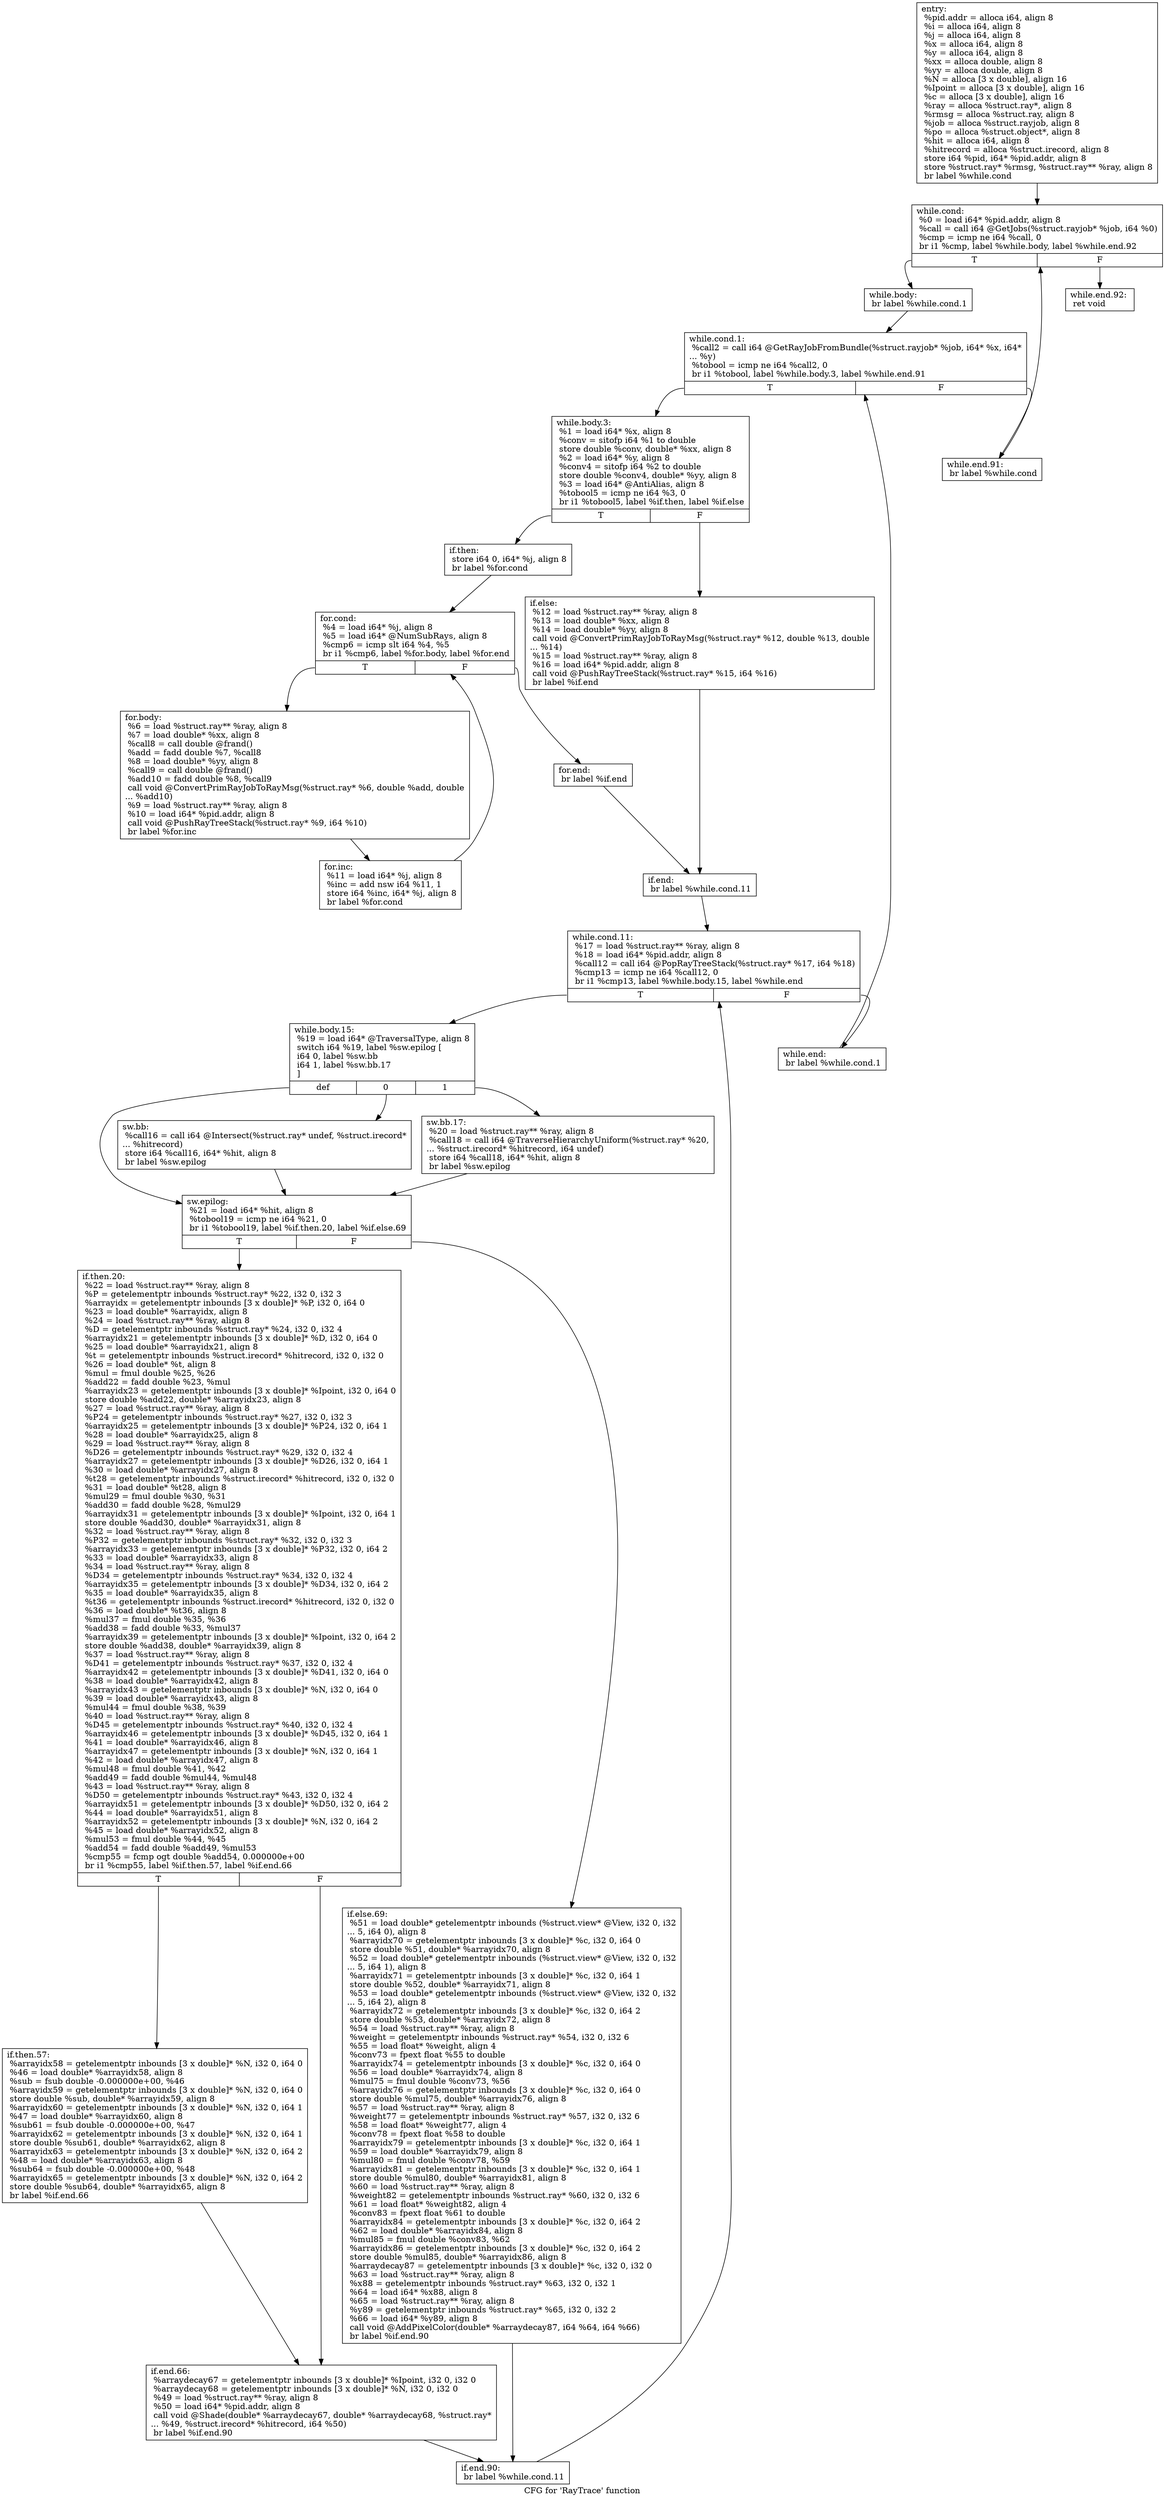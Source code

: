 digraph "CFG for 'RayTrace' function" {
	label="CFG for 'RayTrace' function";

	Node0x609d770 [shape=record,label="{entry:\l  %pid.addr = alloca i64, align 8\l  %i = alloca i64, align 8\l  %j = alloca i64, align 8\l  %x = alloca i64, align 8\l  %y = alloca i64, align 8\l  %xx = alloca double, align 8\l  %yy = alloca double, align 8\l  %N = alloca [3 x double], align 16\l  %Ipoint = alloca [3 x double], align 16\l  %c = alloca [3 x double], align 16\l  %ray = alloca %struct.ray*, align 8\l  %rmsg = alloca %struct.ray, align 8\l  %job = alloca %struct.rayjob, align 8\l  %po = alloca %struct.object*, align 8\l  %hit = alloca i64, align 8\l  %hitrecord = alloca %struct.irecord, align 8\l  store i64 %pid, i64* %pid.addr, align 8\l  store %struct.ray* %rmsg, %struct.ray** %ray, align 8\l  br label %while.cond\l}"];
	Node0x609d770 -> Node0x609d7c0;
	Node0x609d7c0 [shape=record,label="{while.cond:                                       \l  %0 = load i64* %pid.addr, align 8\l  %call = call i64 @GetJobs(%struct.rayjob* %job, i64 %0)\l  %cmp = icmp ne i64 %call, 0\l  br i1 %cmp, label %while.body, label %while.end.92\l|{<s0>T|<s1>F}}"];
	Node0x609d7c0:s0 -> Node0x609d810;
	Node0x609d7c0:s1 -> Node0x609def0;
	Node0x609d810 [shape=record,label="{while.body:                                       \l  br label %while.cond.1\l}"];
	Node0x609d810 -> Node0x609d860;
	Node0x609d860 [shape=record,label="{while.cond.1:                                     \l  %call2 = call i64 @GetRayJobFromBundle(%struct.rayjob* %job, i64* %x, i64*\l... %y)\l  %tobool = icmp ne i64 %call2, 0\l  br i1 %tobool, label %while.body.3, label %while.end.91\l|{<s0>T|<s1>F}}"];
	Node0x609d860:s0 -> Node0x609d8b0;
	Node0x609d860:s1 -> Node0x609dea0;
	Node0x609d8b0 [shape=record,label="{while.body.3:                                     \l  %1 = load i64* %x, align 8\l  %conv = sitofp i64 %1 to double\l  store double %conv, double* %xx, align 8\l  %2 = load i64* %y, align 8\l  %conv4 = sitofp i64 %2 to double\l  store double %conv4, double* %yy, align 8\l  %3 = load i64* @AntiAlias, align 8\l  %tobool5 = icmp ne i64 %3, 0\l  br i1 %tobool5, label %if.then, label %if.else\l|{<s0>T|<s1>F}}"];
	Node0x609d8b0:s0 -> Node0x609d900;
	Node0x609d8b0:s1 -> Node0x609da90;
	Node0x609d900 [shape=record,label="{if.then:                                          \l  store i64 0, i64* %j, align 8\l  br label %for.cond\l}"];
	Node0x609d900 -> Node0x609d950;
	Node0x609d950 [shape=record,label="{for.cond:                                         \l  %4 = load i64* %j, align 8\l  %5 = load i64* @NumSubRays, align 8\l  %cmp6 = icmp slt i64 %4, %5\l  br i1 %cmp6, label %for.body, label %for.end\l|{<s0>T|<s1>F}}"];
	Node0x609d950:s0 -> Node0x609d9a0;
	Node0x609d950:s1 -> Node0x609da40;
	Node0x609d9a0 [shape=record,label="{for.body:                                         \l  %6 = load %struct.ray** %ray, align 8\l  %7 = load double* %xx, align 8\l  %call8 = call double @frand()\l  %add = fadd double %7, %call8\l  %8 = load double* %yy, align 8\l  %call9 = call double @frand()\l  %add10 = fadd double %8, %call9\l  call void @ConvertPrimRayJobToRayMsg(%struct.ray* %6, double %add, double\l... %add10)\l  %9 = load %struct.ray** %ray, align 8\l  %10 = load i64* %pid.addr, align 8\l  call void @PushRayTreeStack(%struct.ray* %9, i64 %10)\l  br label %for.inc\l}"];
	Node0x609d9a0 -> Node0x609d9f0;
	Node0x609d9f0 [shape=record,label="{for.inc:                                          \l  %11 = load i64* %j, align 8\l  %inc = add nsw i64 %11, 1\l  store i64 %inc, i64* %j, align 8\l  br label %for.cond\l}"];
	Node0x609d9f0 -> Node0x609d950;
	Node0x609da40 [shape=record,label="{for.end:                                          \l  br label %if.end\l}"];
	Node0x609da40 -> Node0x609dae0;
	Node0x609da90 [shape=record,label="{if.else:                                          \l  %12 = load %struct.ray** %ray, align 8\l  %13 = load double* %xx, align 8\l  %14 = load double* %yy, align 8\l  call void @ConvertPrimRayJobToRayMsg(%struct.ray* %12, double %13, double\l... %14)\l  %15 = load %struct.ray** %ray, align 8\l  %16 = load i64* %pid.addr, align 8\l  call void @PushRayTreeStack(%struct.ray* %15, i64 %16)\l  br label %if.end\l}"];
	Node0x609da90 -> Node0x609dae0;
	Node0x609dae0 [shape=record,label="{if.end:                                           \l  br label %while.cond.11\l}"];
	Node0x609dae0 -> Node0x609db30;
	Node0x609db30 [shape=record,label="{while.cond.11:                                    \l  %17 = load %struct.ray** %ray, align 8\l  %18 = load i64* %pid.addr, align 8\l  %call12 = call i64 @PopRayTreeStack(%struct.ray* %17, i64 %18)\l  %cmp13 = icmp ne i64 %call12, 0\l  br i1 %cmp13, label %while.body.15, label %while.end\l|{<s0>T|<s1>F}}"];
	Node0x609db30:s0 -> Node0x609db80;
	Node0x609db30:s1 -> Node0x609de50;
	Node0x609db80 [shape=record,label="{while.body.15:                                    \l  %19 = load i64* @TraversalType, align 8\l  switch i64 %19, label %sw.epilog [\l    i64 0, label %sw.bb\l    i64 1, label %sw.bb.17\l  ]\l|{<s0>def|<s1>0|<s2>1}}"];
	Node0x609db80:s0 -> Node0x609dc70;
	Node0x609db80:s1 -> Node0x609dbd0;
	Node0x609db80:s2 -> Node0x609dc20;
	Node0x609dbd0 [shape=record,label="{sw.bb:                                            \l  %call16 = call i64 @Intersect(%struct.ray* undef, %struct.irecord*\l... %hitrecord)\l  store i64 %call16, i64* %hit, align 8\l  br label %sw.epilog\l}"];
	Node0x609dbd0 -> Node0x609dc70;
	Node0x609dc20 [shape=record,label="{sw.bb.17:                                         \l  %20 = load %struct.ray** %ray, align 8\l  %call18 = call i64 @TraverseHierarchyUniform(%struct.ray* %20,\l... %struct.irecord* %hitrecord, i64 undef)\l  store i64 %call18, i64* %hit, align 8\l  br label %sw.epilog\l}"];
	Node0x609dc20 -> Node0x609dc70;
	Node0x609dc70 [shape=record,label="{sw.epilog:                                        \l  %21 = load i64* %hit, align 8\l  %tobool19 = icmp ne i64 %21, 0\l  br i1 %tobool19, label %if.then.20, label %if.else.69\l|{<s0>T|<s1>F}}"];
	Node0x609dc70:s0 -> Node0x609dcc0;
	Node0x609dc70:s1 -> Node0x609ddb0;
	Node0x609dcc0 [shape=record,label="{if.then.20:                                       \l  %22 = load %struct.ray** %ray, align 8\l  %P = getelementptr inbounds %struct.ray* %22, i32 0, i32 3\l  %arrayidx = getelementptr inbounds [3 x double]* %P, i32 0, i64 0\l  %23 = load double* %arrayidx, align 8\l  %24 = load %struct.ray** %ray, align 8\l  %D = getelementptr inbounds %struct.ray* %24, i32 0, i32 4\l  %arrayidx21 = getelementptr inbounds [3 x double]* %D, i32 0, i64 0\l  %25 = load double* %arrayidx21, align 8\l  %t = getelementptr inbounds %struct.irecord* %hitrecord, i32 0, i32 0\l  %26 = load double* %t, align 8\l  %mul = fmul double %25, %26\l  %add22 = fadd double %23, %mul\l  %arrayidx23 = getelementptr inbounds [3 x double]* %Ipoint, i32 0, i64 0\l  store double %add22, double* %arrayidx23, align 8\l  %27 = load %struct.ray** %ray, align 8\l  %P24 = getelementptr inbounds %struct.ray* %27, i32 0, i32 3\l  %arrayidx25 = getelementptr inbounds [3 x double]* %P24, i32 0, i64 1\l  %28 = load double* %arrayidx25, align 8\l  %29 = load %struct.ray** %ray, align 8\l  %D26 = getelementptr inbounds %struct.ray* %29, i32 0, i32 4\l  %arrayidx27 = getelementptr inbounds [3 x double]* %D26, i32 0, i64 1\l  %30 = load double* %arrayidx27, align 8\l  %t28 = getelementptr inbounds %struct.irecord* %hitrecord, i32 0, i32 0\l  %31 = load double* %t28, align 8\l  %mul29 = fmul double %30, %31\l  %add30 = fadd double %28, %mul29\l  %arrayidx31 = getelementptr inbounds [3 x double]* %Ipoint, i32 0, i64 1\l  store double %add30, double* %arrayidx31, align 8\l  %32 = load %struct.ray** %ray, align 8\l  %P32 = getelementptr inbounds %struct.ray* %32, i32 0, i32 3\l  %arrayidx33 = getelementptr inbounds [3 x double]* %P32, i32 0, i64 2\l  %33 = load double* %arrayidx33, align 8\l  %34 = load %struct.ray** %ray, align 8\l  %D34 = getelementptr inbounds %struct.ray* %34, i32 0, i32 4\l  %arrayidx35 = getelementptr inbounds [3 x double]* %D34, i32 0, i64 2\l  %35 = load double* %arrayidx35, align 8\l  %t36 = getelementptr inbounds %struct.irecord* %hitrecord, i32 0, i32 0\l  %36 = load double* %t36, align 8\l  %mul37 = fmul double %35, %36\l  %add38 = fadd double %33, %mul37\l  %arrayidx39 = getelementptr inbounds [3 x double]* %Ipoint, i32 0, i64 2\l  store double %add38, double* %arrayidx39, align 8\l  %37 = load %struct.ray** %ray, align 8\l  %D41 = getelementptr inbounds %struct.ray* %37, i32 0, i32 4\l  %arrayidx42 = getelementptr inbounds [3 x double]* %D41, i32 0, i64 0\l  %38 = load double* %arrayidx42, align 8\l  %arrayidx43 = getelementptr inbounds [3 x double]* %N, i32 0, i64 0\l  %39 = load double* %arrayidx43, align 8\l  %mul44 = fmul double %38, %39\l  %40 = load %struct.ray** %ray, align 8\l  %D45 = getelementptr inbounds %struct.ray* %40, i32 0, i32 4\l  %arrayidx46 = getelementptr inbounds [3 x double]* %D45, i32 0, i64 1\l  %41 = load double* %arrayidx46, align 8\l  %arrayidx47 = getelementptr inbounds [3 x double]* %N, i32 0, i64 1\l  %42 = load double* %arrayidx47, align 8\l  %mul48 = fmul double %41, %42\l  %add49 = fadd double %mul44, %mul48\l  %43 = load %struct.ray** %ray, align 8\l  %D50 = getelementptr inbounds %struct.ray* %43, i32 0, i32 4\l  %arrayidx51 = getelementptr inbounds [3 x double]* %D50, i32 0, i64 2\l  %44 = load double* %arrayidx51, align 8\l  %arrayidx52 = getelementptr inbounds [3 x double]* %N, i32 0, i64 2\l  %45 = load double* %arrayidx52, align 8\l  %mul53 = fmul double %44, %45\l  %add54 = fadd double %add49, %mul53\l  %cmp55 = fcmp ogt double %add54, 0.000000e+00\l  br i1 %cmp55, label %if.then.57, label %if.end.66\l|{<s0>T|<s1>F}}"];
	Node0x609dcc0:s0 -> Node0x609dd10;
	Node0x609dcc0:s1 -> Node0x609dd60;
	Node0x609dd10 [shape=record,label="{if.then.57:                                       \l  %arrayidx58 = getelementptr inbounds [3 x double]* %N, i32 0, i64 0\l  %46 = load double* %arrayidx58, align 8\l  %sub = fsub double -0.000000e+00, %46\l  %arrayidx59 = getelementptr inbounds [3 x double]* %N, i32 0, i64 0\l  store double %sub, double* %arrayidx59, align 8\l  %arrayidx60 = getelementptr inbounds [3 x double]* %N, i32 0, i64 1\l  %47 = load double* %arrayidx60, align 8\l  %sub61 = fsub double -0.000000e+00, %47\l  %arrayidx62 = getelementptr inbounds [3 x double]* %N, i32 0, i64 1\l  store double %sub61, double* %arrayidx62, align 8\l  %arrayidx63 = getelementptr inbounds [3 x double]* %N, i32 0, i64 2\l  %48 = load double* %arrayidx63, align 8\l  %sub64 = fsub double -0.000000e+00, %48\l  %arrayidx65 = getelementptr inbounds [3 x double]* %N, i32 0, i64 2\l  store double %sub64, double* %arrayidx65, align 8\l  br label %if.end.66\l}"];
	Node0x609dd10 -> Node0x609dd60;
	Node0x609dd60 [shape=record,label="{if.end.66:                                        \l  %arraydecay67 = getelementptr inbounds [3 x double]* %Ipoint, i32 0, i32 0\l  %arraydecay68 = getelementptr inbounds [3 x double]* %N, i32 0, i32 0\l  %49 = load %struct.ray** %ray, align 8\l  %50 = load i64* %pid.addr, align 8\l  call void @Shade(double* %arraydecay67, double* %arraydecay68, %struct.ray*\l... %49, %struct.irecord* %hitrecord, i64 %50)\l  br label %if.end.90\l}"];
	Node0x609dd60 -> Node0x609de00;
	Node0x609ddb0 [shape=record,label="{if.else.69:                                       \l  %51 = load double* getelementptr inbounds (%struct.view* @View, i32 0, i32\l... 5, i64 0), align 8\l  %arrayidx70 = getelementptr inbounds [3 x double]* %c, i32 0, i64 0\l  store double %51, double* %arrayidx70, align 8\l  %52 = load double* getelementptr inbounds (%struct.view* @View, i32 0, i32\l... 5, i64 1), align 8\l  %arrayidx71 = getelementptr inbounds [3 x double]* %c, i32 0, i64 1\l  store double %52, double* %arrayidx71, align 8\l  %53 = load double* getelementptr inbounds (%struct.view* @View, i32 0, i32\l... 5, i64 2), align 8\l  %arrayidx72 = getelementptr inbounds [3 x double]* %c, i32 0, i64 2\l  store double %53, double* %arrayidx72, align 8\l  %54 = load %struct.ray** %ray, align 8\l  %weight = getelementptr inbounds %struct.ray* %54, i32 0, i32 6\l  %55 = load float* %weight, align 4\l  %conv73 = fpext float %55 to double\l  %arrayidx74 = getelementptr inbounds [3 x double]* %c, i32 0, i64 0\l  %56 = load double* %arrayidx74, align 8\l  %mul75 = fmul double %conv73, %56\l  %arrayidx76 = getelementptr inbounds [3 x double]* %c, i32 0, i64 0\l  store double %mul75, double* %arrayidx76, align 8\l  %57 = load %struct.ray** %ray, align 8\l  %weight77 = getelementptr inbounds %struct.ray* %57, i32 0, i32 6\l  %58 = load float* %weight77, align 4\l  %conv78 = fpext float %58 to double\l  %arrayidx79 = getelementptr inbounds [3 x double]* %c, i32 0, i64 1\l  %59 = load double* %arrayidx79, align 8\l  %mul80 = fmul double %conv78, %59\l  %arrayidx81 = getelementptr inbounds [3 x double]* %c, i32 0, i64 1\l  store double %mul80, double* %arrayidx81, align 8\l  %60 = load %struct.ray** %ray, align 8\l  %weight82 = getelementptr inbounds %struct.ray* %60, i32 0, i32 6\l  %61 = load float* %weight82, align 4\l  %conv83 = fpext float %61 to double\l  %arrayidx84 = getelementptr inbounds [3 x double]* %c, i32 0, i64 2\l  %62 = load double* %arrayidx84, align 8\l  %mul85 = fmul double %conv83, %62\l  %arrayidx86 = getelementptr inbounds [3 x double]* %c, i32 0, i64 2\l  store double %mul85, double* %arrayidx86, align 8\l  %arraydecay87 = getelementptr inbounds [3 x double]* %c, i32 0, i32 0\l  %63 = load %struct.ray** %ray, align 8\l  %x88 = getelementptr inbounds %struct.ray* %63, i32 0, i32 1\l  %64 = load i64* %x88, align 8\l  %65 = load %struct.ray** %ray, align 8\l  %y89 = getelementptr inbounds %struct.ray* %65, i32 0, i32 2\l  %66 = load i64* %y89, align 8\l  call void @AddPixelColor(double* %arraydecay87, i64 %64, i64 %66)\l  br label %if.end.90\l}"];
	Node0x609ddb0 -> Node0x609de00;
	Node0x609de00 [shape=record,label="{if.end.90:                                        \l  br label %while.cond.11\l}"];
	Node0x609de00 -> Node0x609db30;
	Node0x609de50 [shape=record,label="{while.end:                                        \l  br label %while.cond.1\l}"];
	Node0x609de50 -> Node0x609d860;
	Node0x609dea0 [shape=record,label="{while.end.91:                                     \l  br label %while.cond\l}"];
	Node0x609dea0 -> Node0x609d7c0;
	Node0x609def0 [shape=record,label="{while.end.92:                                     \l  ret void\l}"];
}

